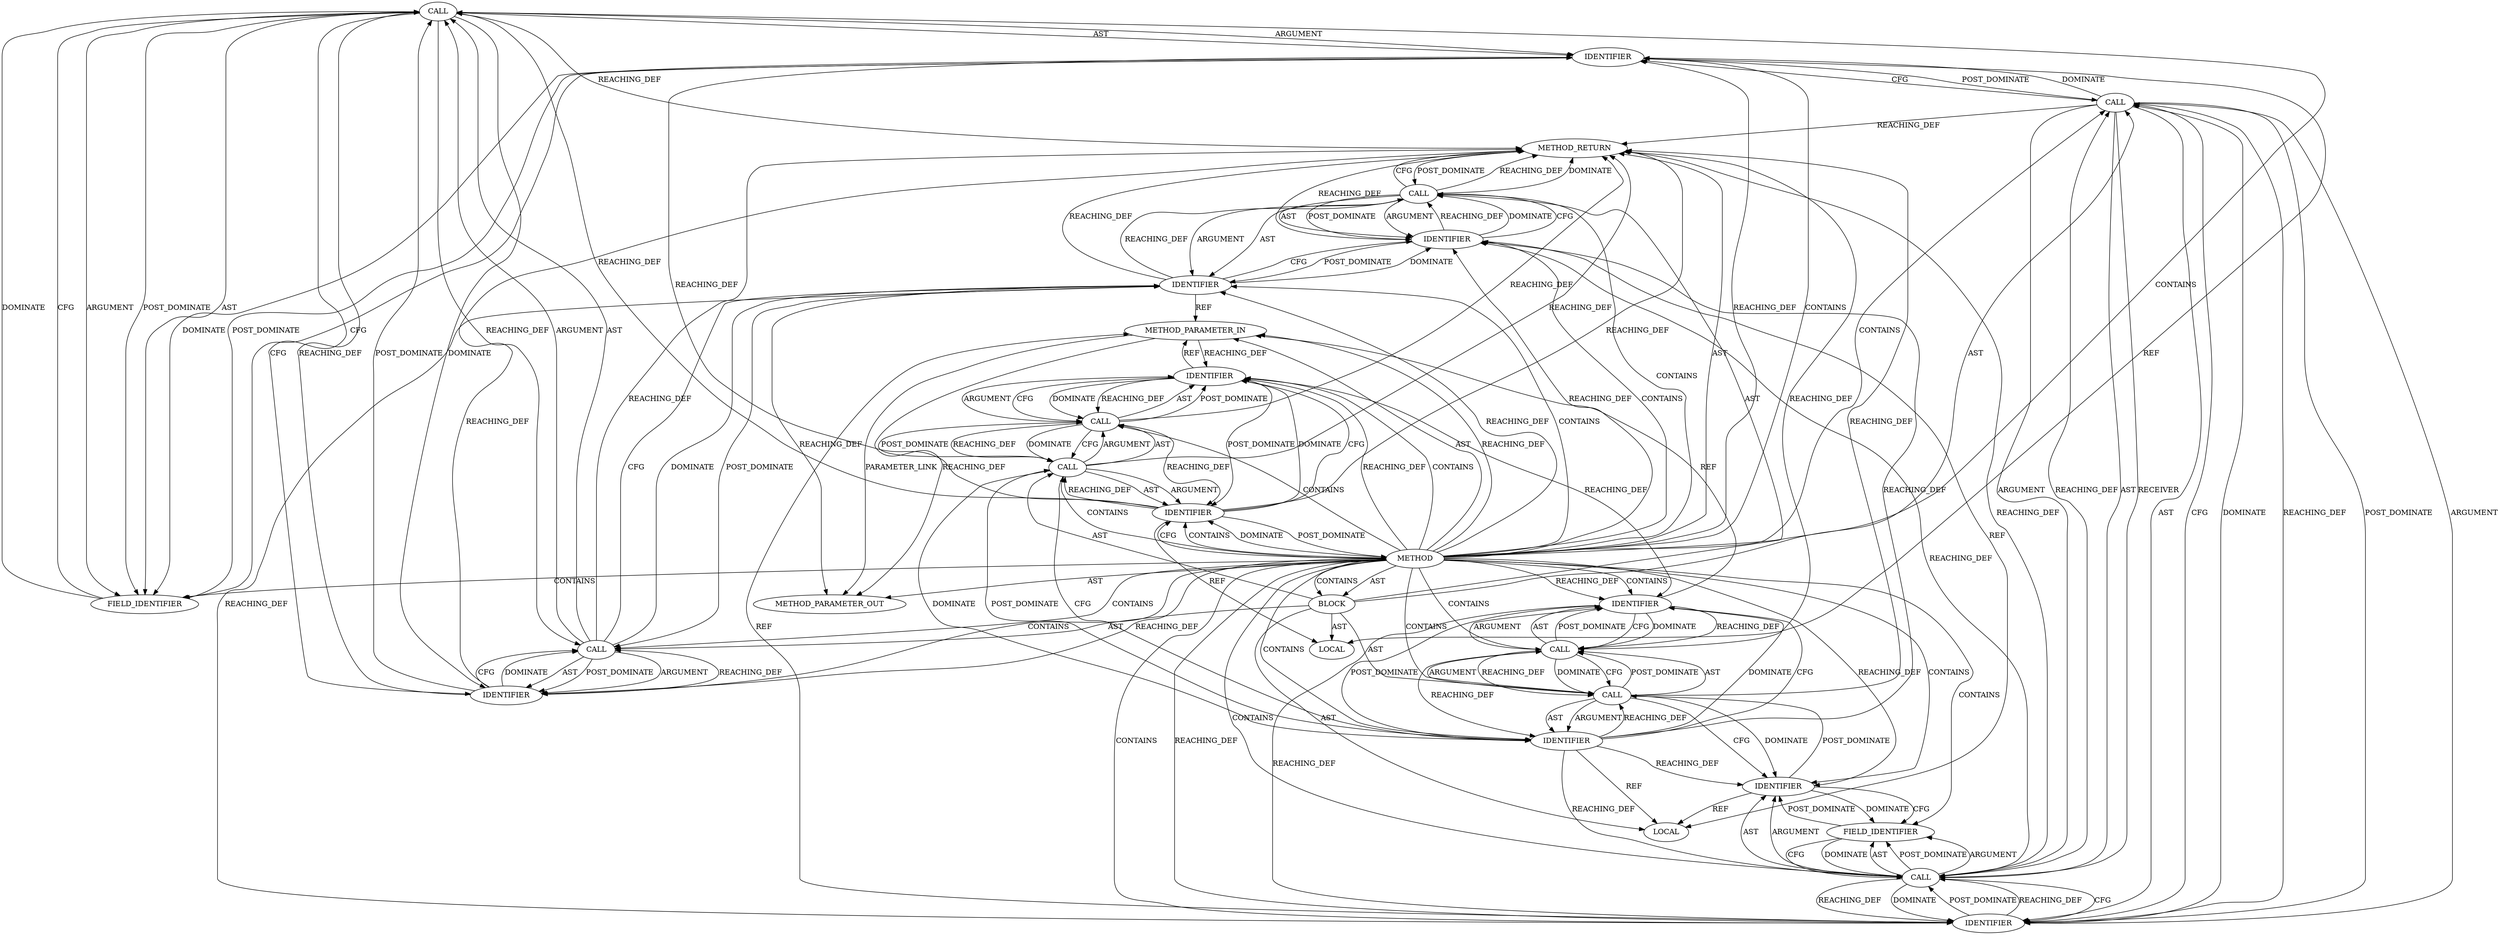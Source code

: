 digraph {
  18597 [label=CALL ORDER=1 ARGUMENT_INDEX=1 CODE="icsk->icsk_ulp_data" COLUMN_NUMBER=21 METHOD_FULL_NAME="<operator>.indirectFieldAccess" LINE_NUMBER=53 TYPE_FULL_NAME="<empty>" DISPATCH_TYPE="STATIC_DISPATCH" SIGNATURE="" NAME="<operator>.indirectFieldAccess"]
  18582 [label=CALL ORDER=2 ARGUMENT_INDEX=-1 CODE="*icsk = inet_csk(sk)" COLUMN_NUMBER=30 METHOD_FULL_NAME="<operator>.assignment" LINE_NUMBER=48 TYPE_FULL_NAME="<empty>" DISPATCH_TYPE="STATIC_DISPATCH" SIGNATURE="" NAME="<operator>.assignment"]
  18584 [label=CALL ORDER=2 ARGUMENT_INDEX=2 CODE="inet_csk(sk)" COLUMN_NUMBER=38 METHOD_FULL_NAME="inet_csk" LINE_NUMBER=48 TYPE_FULL_NAME="<empty>" DISPATCH_TYPE="STATIC_DISPATCH" SIGNATURE="" NAME="inet_csk"]
  18593 [label=IDENTIFIER ORDER=1 ARGUMENT_INDEX=1 CODE="ctx" COLUMN_NUMBER=2 LINE_NUMBER=51 TYPE_FULL_NAME="tls_context*" NAME="ctx"]
  18601 [label=CALL ORDER=7 ARGUMENT_INDEX=-1 CODE="tls_ctx_free(sk, ctx)" COLUMN_NUMBER=2 METHOD_FULL_NAME="tls_ctx_free" LINE_NUMBER=54 TYPE_FULL_NAME="<empty>" DISPATCH_TYPE="STATIC_DISPATCH" SIGNATURE="" NAME="tls_ctx_free"]
  18598 [label=IDENTIFIER ORDER=1 ARGUMENT_INDEX=1 CODE="icsk" COLUMN_NUMBER=21 LINE_NUMBER=53 TYPE_FULL_NAME="inet_connection_sock*" NAME="icsk"]
  18594 [label=FIELD_IDENTIFIER ORDER=2 ARGUMENT_INDEX=2 CODE="sk_destruct" COLUMN_NUMBER=2 LINE_NUMBER=51 CANONICAL_NAME="sk_destruct"]
  18589 [label=CALL ORDER=2 ARGUMENT_INDEX=2 CODE="tls_get_ctx(sk)" COLUMN_NUMBER=28 METHOD_FULL_NAME="tls_get_ctx" LINE_NUMBER=49 TYPE_FULL_NAME="<empty>" DISPATCH_TYPE="STATIC_DISPATCH" SIGNATURE="" NAME="tls_get_ctx"]
  18600 [label=IDENTIFIER ORDER=2 ARGUMENT_INDEX=2 CODE="NULL" COLUMN_NUMBER=42 LINE_NUMBER=53 TYPE_FULL_NAME="ANY" NAME="NULL"]
  18596 [label=CALL ORDER=6 ARGUMENT_INDEX=-1 CODE="rcu_assign_pointer(icsk->icsk_ulp_data, NULL)" COLUMN_NUMBER=2 METHOD_FULL_NAME="rcu_assign_pointer" LINE_NUMBER=53 TYPE_FULL_NAME="<empty>" DISPATCH_TYPE="STATIC_DISPATCH" SIGNATURE="" NAME="rcu_assign_pointer"]
  18585 [label=IDENTIFIER ORDER=1 ARGUMENT_INDEX=1 CODE="sk" COLUMN_NUMBER=47 LINE_NUMBER=48 TYPE_FULL_NAME="sock*" NAME="sk"]
  18592 [label=CALL ORDER=1 ARGUMENT_INDEX=0 CODE="ctx->sk_destruct" COLUMN_NUMBER=2 METHOD_FULL_NAME="<operator>.indirectFieldAccess" LINE_NUMBER=51 TYPE_FULL_NAME="<empty>" DISPATCH_TYPE="STATIC_DISPATCH" SIGNATURE="" NAME="<operator>.indirectFieldAccess"]
  18579 [label=METHOD_PARAMETER_IN ORDER=1 CODE="struct sock *sk" IS_VARIADIC=false COLUMN_NUMBER=33 LINE_NUMBER=46 TYPE_FULL_NAME="sock*" EVALUATION_STRATEGY="BY_VALUE" INDEX=1 NAME="sk"]
  18603 [label=IDENTIFIER ORDER=2 ARGUMENT_INDEX=2 CODE="ctx" COLUMN_NUMBER=19 LINE_NUMBER=54 TYPE_FULL_NAME="tls_context*" NAME="ctx"]
  18599 [label=FIELD_IDENTIFIER ORDER=2 ARGUMENT_INDEX=2 CODE="icsk_ulp_data" COLUMN_NUMBER=21 LINE_NUMBER=53 CANONICAL_NAME="icsk_ulp_data"]
  18602 [label=IDENTIFIER ORDER=1 ARGUMENT_INDEX=1 CODE="sk" COLUMN_NUMBER=15 LINE_NUMBER=54 TYPE_FULL_NAME="sock*" NAME="sk"]
  18587 [label=CALL ORDER=4 ARGUMENT_INDEX=-1 CODE="*ctx = tls_get_ctx(sk)" COLUMN_NUMBER=21 METHOD_FULL_NAME="<operator>.assignment" LINE_NUMBER=49 TYPE_FULL_NAME="<empty>" DISPATCH_TYPE="STATIC_DISPATCH" SIGNATURE="" NAME="<operator>.assignment"]
  18595 [label=IDENTIFIER ORDER=2 ARGUMENT_INDEX=1 CODE="sk" COLUMN_NUMBER=19 LINE_NUMBER=51 TYPE_FULL_NAME="sock*" NAME="sk"]
  21724 [label=METHOD_PARAMETER_OUT ORDER=1 CODE="struct sock *sk" IS_VARIADIC=false COLUMN_NUMBER=33 LINE_NUMBER=46 TYPE_FULL_NAME="sock*" EVALUATION_STRATEGY="BY_VALUE" INDEX=1 NAME="sk"]
  18581 [label=LOCAL ORDER=1 CODE="struct inet_connection_sock* icsk" COLUMN_NUMBER=30 LINE_NUMBER=48 TYPE_FULL_NAME="inet_connection_sock*" NAME="icsk"]
  18591 [label=CALL ORDER=5 ARGUMENT_INDEX=-1 CODE="ctx->sk_destruct(sk)" COLUMN_NUMBER=2 METHOD_FULL_NAME="tls_context.sk_destruct" LINE_NUMBER=51 TYPE_FULL_NAME="<empty>" DISPATCH_TYPE="STATIC_DISPATCH" SIGNATURE="" NAME="sk_destruct"]
  18588 [label=IDENTIFIER ORDER=1 ARGUMENT_INDEX=1 CODE="ctx" COLUMN_NUMBER=22 LINE_NUMBER=49 TYPE_FULL_NAME="tls_context*" NAME="ctx"]
  18578 [label=METHOD COLUMN_NUMBER=1 LINE_NUMBER=46 COLUMN_NUMBER_END=1 IS_EXTERNAL=false SIGNATURE="void tls_toe_sk_destruct (sock*)" NAME="tls_toe_sk_destruct" AST_PARENT_TYPE="TYPE_DECL" AST_PARENT_FULL_NAME="tls_toe.c:<global>" ORDER=3 CODE="static void tls_toe_sk_destruct(struct sock *sk)
{
	struct inet_connection_sock *icsk = inet_csk(sk);
	struct tls_context *ctx = tls_get_ctx(sk);

	ctx->sk_destruct(sk);
	/* Free ctx */
	rcu_assign_pointer(icsk->icsk_ulp_data, NULL);
	tls_ctx_free(sk, ctx);
}" FULL_NAME="tls_toe_sk_destruct" LINE_NUMBER_END=55 FILENAME="tls_toe.c"]
  18586 [label=LOCAL ORDER=3 CODE="struct tls_context* ctx" COLUMN_NUMBER=21 LINE_NUMBER=49 TYPE_FULL_NAME="tls_context*" NAME="ctx"]
  18580 [label=BLOCK ORDER=2 ARGUMENT_INDEX=-1 CODE="{
	struct inet_connection_sock *icsk = inet_csk(sk);
	struct tls_context *ctx = tls_get_ctx(sk);

	ctx->sk_destruct(sk);
	/* Free ctx */
	rcu_assign_pointer(icsk->icsk_ulp_data, NULL);
	tls_ctx_free(sk, ctx);
}" COLUMN_NUMBER=1 LINE_NUMBER=47 TYPE_FULL_NAME="void"]
  18590 [label=IDENTIFIER ORDER=1 ARGUMENT_INDEX=1 CODE="sk" COLUMN_NUMBER=40 LINE_NUMBER=49 TYPE_FULL_NAME="sock*" NAME="sk"]
  18604 [label=METHOD_RETURN ORDER=3 CODE="RET" COLUMN_NUMBER=1 LINE_NUMBER=46 TYPE_FULL_NAME="void" EVALUATION_STRATEGY="BY_VALUE"]
  18583 [label=IDENTIFIER ORDER=1 ARGUMENT_INDEX=1 CODE="icsk" COLUMN_NUMBER=31 LINE_NUMBER=48 TYPE_FULL_NAME="inet_connection_sock*" NAME="icsk"]
  18585 -> 18584 [label=REACHING_DEF VARIABLE="sk"]
  18601 -> 18604 [label=REACHING_DEF VARIABLE="tls_ctx_free(sk, ctx)"]
  18578 -> 18585 [label=REACHING_DEF VARIABLE=""]
  18593 -> 18587 [label=POST_DOMINATE ]
  18602 -> 18603 [label=DOMINATE ]
  18585 -> 18590 [label=REACHING_DEF VARIABLE="sk"]
  18591 -> 18595 [label=AST ]
  18596 -> 18597 [label=ARGUMENT ]
  18583 -> 18582 [label=REACHING_DEF VARIABLE="icsk"]
  18578 -> 18587 [label=CONTAINS ]
  18579 -> 21724 [label=REACHING_DEF VARIABLE="sk"]
  18591 -> 18592 [label=ARGUMENT ]
  18585 -> 18579 [label=REF ]
  18588 -> 18593 [label=REACHING_DEF VARIABLE="ctx"]
  18583 -> 18585 [label=DOMINATE ]
  18589 -> 18588 [label=REACHING_DEF VARIABLE="tls_get_ctx(sk)"]
  18578 -> 18580 [label=CONTAINS ]
  18592 -> 18594 [label=AST ]
  18591 -> 18604 [label=REACHING_DEF VARIABLE="ctx->sk_destruct(sk)"]
  18597 -> 18599 [label=ARGUMENT ]
  18595 -> 18591 [label=CFG ]
  18587 -> 18589 [label=POST_DOMINATE ]
  18596 -> 18600 [label=AST ]
  18578 -> 18602 [label=CONTAINS ]
  18603 -> 18601 [label=REACHING_DEF VARIABLE="ctx"]
  18590 -> 18589 [label=CFG ]
  18588 -> 18590 [label=DOMINATE ]
  18590 -> 18579 [label=REF ]
  18592 -> 18594 [label=POST_DOMINATE ]
  18578 -> 18589 [label=CONTAINS ]
  18591 -> 18598 [label=DOMINATE ]
  18587 -> 18604 [label=REACHING_DEF VARIABLE="*ctx = tls_get_ctx(sk)"]
  18594 -> 18592 [label=CFG ]
  18578 -> 18582 [label=CONTAINS ]
  18579 -> 21724 [label=PARAMETER_LINK ]
  18591 -> 18595 [label=POST_DOMINATE ]
  18596 -> 18602 [label=CFG ]
  18596 -> 18597 [label=AST ]
  18583 -> 18598 [label=REACHING_DEF VARIABLE="icsk"]
  18601 -> 18603 [label=AST ]
  18592 -> 18595 [label=CFG ]
  18578 -> 18595 [label=CONTAINS ]
  18587 -> 18588 [label=AST ]
  18578 -> 18598 [label=REACHING_DEF VARIABLE=""]
  18578 -> 18590 [label=REACHING_DEF VARIABLE=""]
  18589 -> 18590 [label=ARGUMENT ]
  18585 -> 18584 [label=CFG ]
  18578 -> 18579 [label=AST ]
  18589 -> 18590 [label=AST ]
  18585 -> 18584 [label=DOMINATE ]
  18585 -> 18583 [label=POST_DOMINATE ]
  18588 -> 18586 [label=REF ]
  18595 -> 18592 [label=POST_DOMINATE ]
  18582 -> 18584 [label=ARGUMENT ]
  18589 -> 18587 [label=REACHING_DEF VARIABLE="tls_get_ctx(sk)"]
  18578 -> 18601 [label=CONTAINS ]
  18598 -> 18581 [label=REF ]
  18603 -> 18601 [label=DOMINATE ]
  18578 -> 18592 [label=CONTAINS ]
  18587 -> 18588 [label=ARGUMENT ]
  18582 -> 18584 [label=AST ]
  18582 -> 18588 [label=CFG ]
  18583 -> 18604 [label=REACHING_DEF VARIABLE="icsk"]
  18593 -> 18586 [label=REF ]
  18602 -> 18596 [label=POST_DOMINATE ]
  18591 -> 18592 [label=AST ]
  18598 -> 18599 [label=CFG ]
  18578 -> 18597 [label=CONTAINS ]
  18592 -> 18595 [label=REACHING_DEF VARIABLE="ctx->sk_destruct"]
  18578 -> 18600 [label=CONTAINS ]
  18580 -> 18582 [label=AST ]
  18594 -> 18593 [label=POST_DOMINATE ]
  18582 -> 18588 [label=DOMINATE ]
  18589 -> 18587 [label=DOMINATE ]
  18583 -> 18581 [label=REF ]
  18583 -> 18585 [label=CFG ]
  18578 -> 18602 [label=REACHING_DEF VARIABLE=""]
  18582 -> 18604 [label=REACHING_DEF VARIABLE="*icsk = inet_csk(sk)"]
  18588 -> 18603 [label=REACHING_DEF VARIABLE="ctx"]
  18589 -> 18587 [label=CFG ]
  18600 -> 18604 [label=REACHING_DEF VARIABLE="NULL"]
  18588 -> 18582 [label=POST_DOMINATE ]
  18588 -> 18590 [label=CFG ]
  18578 -> 18604 [label=AST ]
  18601 -> 18602 [label=AST ]
  18595 -> 18579 [label=REF ]
  18600 -> 18596 [label=REACHING_DEF VARIABLE="NULL"]
  18601 -> 18604 [label=DOMINATE ]
  18604 -> 18601 [label=POST_DOMINATE ]
  18590 -> 18589 [label=REACHING_DEF VARIABLE="sk"]
  18603 -> 18604 [label=REACHING_DEF VARIABLE="ctx"]
  18597 -> 18598 [label=AST ]
  18590 -> 18595 [label=REACHING_DEF VARIABLE="sk"]
  18596 -> 18604 [label=REACHING_DEF VARIABLE="rcu_assign_pointer(icsk->icsk_ulp_data, NULL)"]
  18601 -> 18603 [label=POST_DOMINATE ]
  18588 -> 18587 [label=REACHING_DEF VARIABLE="ctx"]
  18592 -> 18604 [label=REACHING_DEF VARIABLE="ctx->sk_destruct"]
  18593 -> 18594 [label=DOMINATE ]
  18578 -> 18596 [label=CONTAINS ]
  18578 -> 18591 [label=CONTAINS ]
  18578 -> 18583 [label=CFG ]
  18601 -> 18602 [label=ARGUMENT ]
  18578 -> 18585 [label=CONTAINS ]
  18580 -> 18586 [label=AST ]
  18591 -> 18592 [label=RECEIVER ]
  18584 -> 18582 [label=REACHING_DEF VARIABLE="inet_csk(sk)"]
  18602 -> 21724 [label=REACHING_DEF VARIABLE="sk"]
  18597 -> 18604 [label=REACHING_DEF VARIABLE="icsk->icsk_ulp_data"]
  18597 -> 18600 [label=DOMINATE ]
  18584 -> 18585 [label=AST ]
  18584 -> 18582 [label=DOMINATE ]
  18578 -> 18600 [label=REACHING_DEF VARIABLE=""]
  18587 -> 18593 [label=CFG ]
  18584 -> 18585 [label=POST_DOMINATE ]
  18584 -> 18582 [label=CFG ]
  18602 -> 18579 [label=REF ]
  18583 -> 18597 [label=REACHING_DEF VARIABLE="icsk"]
  18578 -> 18593 [label=CONTAINS ]
  18595 -> 18602 [label=REACHING_DEF VARIABLE="sk"]
  18592 -> 18594 [label=ARGUMENT ]
  18583 -> 18578 [label=POST_DOMINATE ]
  18578 -> 18593 [label=REACHING_DEF VARIABLE=""]
  18584 -> 18583 [label=REACHING_DEF VARIABLE="inet_csk(sk)"]
  18582 -> 18583 [label=AST ]
  18578 -> 18598 [label=CONTAINS ]
  18599 -> 18598 [label=POST_DOMINATE ]
  18595 -> 18591 [label=DOMINATE ]
  18580 -> 18587 [label=AST ]
  18595 -> 18592 [label=REACHING_DEF VARIABLE="sk"]
  18599 -> 18597 [label=DOMINATE ]
  18578 -> 18603 [label=REACHING_DEF VARIABLE=""]
  18600 -> 18596 [label=CFG ]
  18592 -> 18591 [label=REACHING_DEF VARIABLE="ctx->sk_destruct"]
  18588 -> 18592 [label=REACHING_DEF VARIABLE="ctx"]
  18594 -> 18592 [label=DOMINATE ]
  18595 -> 18591 [label=REACHING_DEF VARIABLE="sk"]
  18578 -> 21724 [label=AST ]
  18597 -> 18600 [label=CFG ]
  18578 -> 18603 [label=CONTAINS ]
  18597 -> 18599 [label=POST_DOMINATE ]
  18597 -> 18599 [label=AST ]
  18597 -> 18596 [label=REACHING_DEF VARIABLE="icsk->icsk_ulp_data"]
  18578 -> 18588 [label=CONTAINS ]
  18578 -> 18590 [label=CONTAINS ]
  18579 -> 18585 [label=REACHING_DEF VARIABLE="sk"]
  18580 -> 18581 [label=AST ]
  18592 -> 18603 [label=REACHING_DEF VARIABLE="ctx->sk_destruct"]
  18591 -> 18595 [label=ARGUMENT ]
  18578 -> 18579 [label=REACHING_DEF VARIABLE=""]
  18590 -> 18589 [label=DOMINATE ]
  18600 -> 18597 [label=REACHING_DEF VARIABLE="NULL"]
  18584 -> 18604 [label=REACHING_DEF VARIABLE="inet_csk(sk)"]
  18578 -> 18595 [label=REACHING_DEF VARIABLE=""]
  18592 -> 18593 [label=AST ]
  18601 -> 18603 [label=ARGUMENT ]
  18596 -> 18602 [label=DOMINATE ]
  18578 -> 18584 [label=CONTAINS ]
  18578 -> 18599 [label=CONTAINS ]
  18590 -> 18588 [label=POST_DOMINATE ]
  18602 -> 18604 [label=REACHING_DEF VARIABLE="sk"]
  18591 -> 18598 [label=CFG ]
  18603 -> 18602 [label=POST_DOMINATE ]
  18587 -> 18589 [label=AST ]
  18599 -> 18597 [label=CFG ]
  18600 -> 18596 [label=DOMINATE ]
  18600 -> 18597 [label=POST_DOMINATE ]
  18580 -> 18601 [label=AST ]
  18589 -> 18590 [label=POST_DOMINATE ]
  18582 -> 18583 [label=ARGUMENT ]
  18601 -> 18604 [label=CFG ]
  18578 -> 18580 [label=AST ]
  18602 -> 18601 [label=REACHING_DEF VARIABLE="sk"]
  18603 -> 18601 [label=CFG ]
  18578 -> 18594 [label=CONTAINS ]
  18578 -> 18583 [label=CONTAINS ]
  18593 -> 18594 [label=CFG ]
  18587 -> 18589 [label=ARGUMENT ]
  18598 -> 18599 [label=DOMINATE ]
  18578 -> 18583 [label=DOMINATE ]
  18598 -> 18591 [label=POST_DOMINATE ]
  18582 -> 18584 [label=POST_DOMINATE ]
  18596 -> 18600 [label=ARGUMENT ]
  18596 -> 18600 [label=POST_DOMINATE ]
  18602 -> 18603 [label=CFG ]
  18597 -> 18598 [label=ARGUMENT ]
  18589 -> 18604 [label=REACHING_DEF VARIABLE="tls_get_ctx(sk)"]
  18580 -> 18596 [label=AST ]
  18592 -> 18593 [label=ARGUMENT ]
  18580 -> 18591 [label=AST ]
  18587 -> 18593 [label=DOMINATE ]
  18592 -> 18595 [label=DOMINATE ]
  18603 -> 18586 [label=REF ]
  18584 -> 18585 [label=ARGUMENT ]
}
